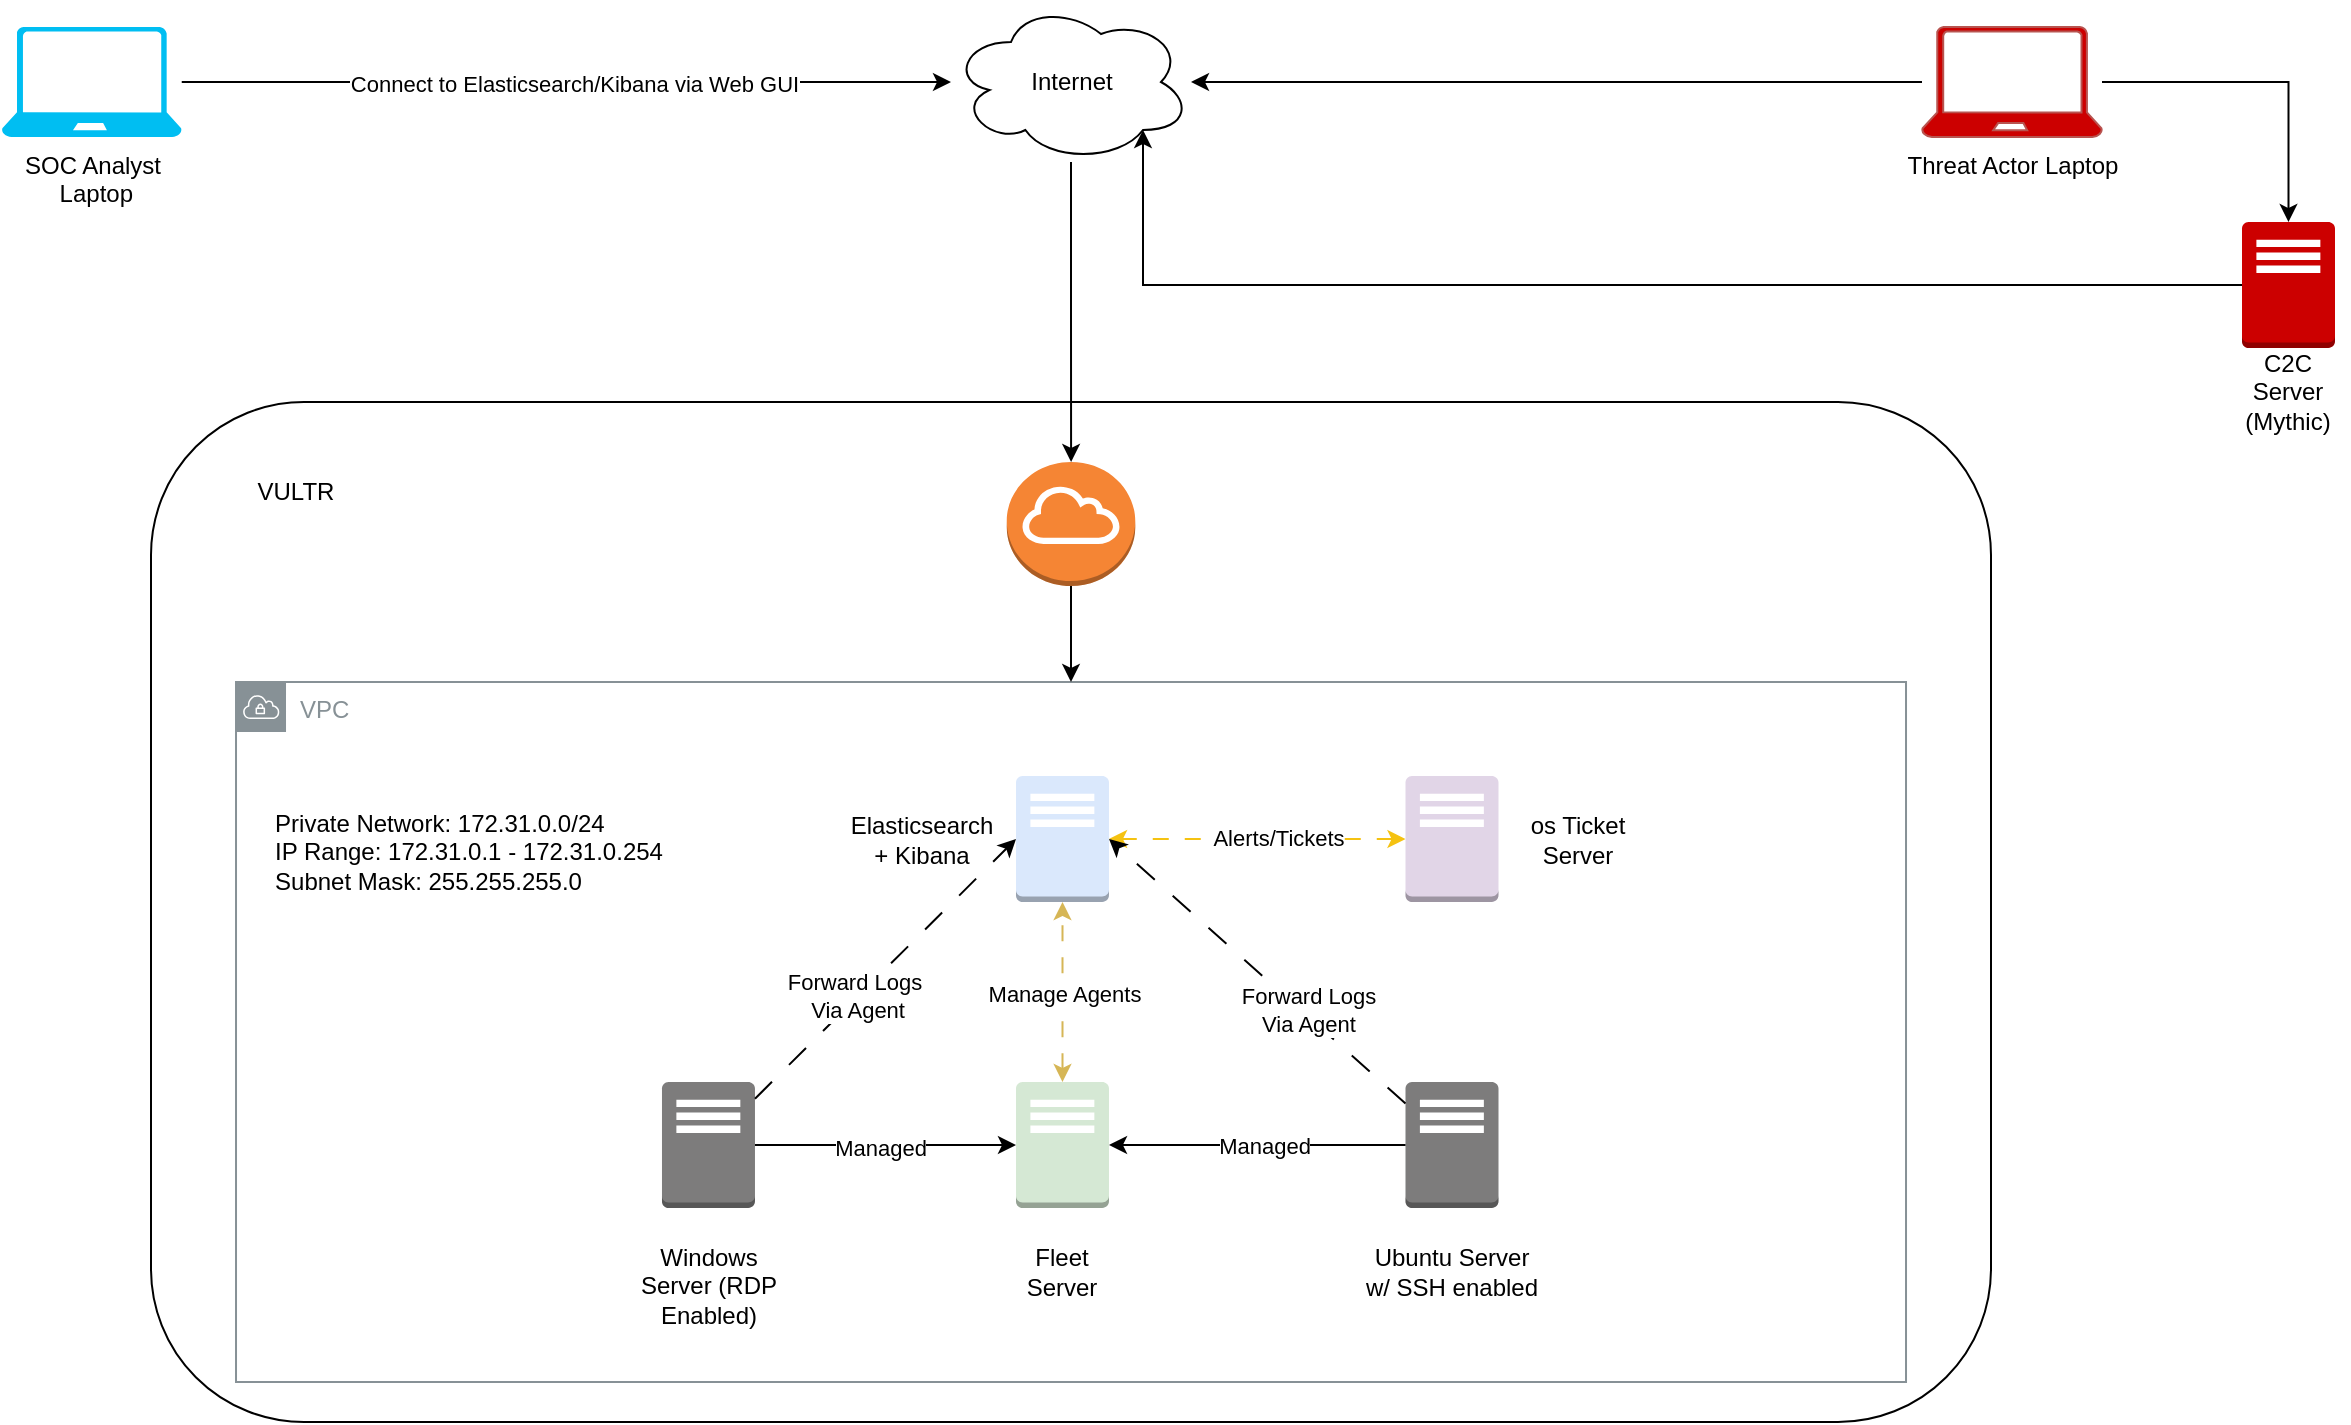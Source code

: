 <mxfile version="24.7.16">
  <diagram name="Page-1" id="AjCuswHZk_rQ_HJoOy0P">
    <mxGraphModel dx="2349" dy="1856" grid="1" gridSize="10" guides="1" tooltips="1" connect="1" arrows="1" fold="1" page="1" pageScale="1" pageWidth="850" pageHeight="1100" math="0" shadow="0">
      <root>
        <mxCell id="0" />
        <mxCell id="1" parent="0" />
        <mxCell id="LK1dqfED8tSf46WjywbH-8" value="" style="rounded=1;whiteSpace=wrap;html=1;" vertex="1" parent="1">
          <mxGeometry x="-55.5" width="920" height="510" as="geometry" />
        </mxCell>
        <mxCell id="LK1dqfED8tSf46WjywbH-2" value="" style="outlineConnect=0;dashed=0;verticalLabelPosition=bottom;verticalAlign=top;align=center;html=1;shape=mxgraph.aws3.traditional_server;fillColor=#dae8fc;strokeColor=#6c8ebf;" vertex="1" parent="1">
          <mxGeometry x="377" y="187" width="46.5" height="63" as="geometry" />
        </mxCell>
        <mxCell id="LK1dqfED8tSf46WjywbH-30" style="edgeStyle=orthogonalEdgeStyle;rounded=0;orthogonalLoop=1;jettySize=auto;html=1;startArrow=classic;startFill=1;fillColor=#fff2cc;strokeColor=#d6b656;dashed=1;dashPattern=8 8;" edge="1" parent="1" source="LK1dqfED8tSf46WjywbH-3" target="LK1dqfED8tSf46WjywbH-2">
          <mxGeometry relative="1" as="geometry" />
        </mxCell>
        <mxCell id="LK1dqfED8tSf46WjywbH-36" value="Manage Agents" style="edgeLabel;html=1;align=center;verticalAlign=middle;resizable=0;points=[];" vertex="1" connectable="0" parent="LK1dqfED8tSf46WjywbH-30">
          <mxGeometry x="-0.022" relative="1" as="geometry">
            <mxPoint as="offset" />
          </mxGeometry>
        </mxCell>
        <mxCell id="LK1dqfED8tSf46WjywbH-3" value="" style="outlineConnect=0;dashed=0;verticalLabelPosition=bottom;verticalAlign=top;align=center;html=1;shape=mxgraph.aws3.traditional_server;fillColor=#d5e8d4;strokeColor=#82b366;" vertex="1" parent="1">
          <mxGeometry x="377" y="340" width="46.5" height="63" as="geometry" />
        </mxCell>
        <mxCell id="LK1dqfED8tSf46WjywbH-4" value="" style="outlineConnect=0;dashed=0;verticalLabelPosition=bottom;verticalAlign=top;align=center;html=1;shape=mxgraph.aws3.traditional_server;fillColor=#7D7C7C;gradientColor=none;" vertex="1" parent="1">
          <mxGeometry x="571.75" y="340" width="46.5" height="63" as="geometry" />
        </mxCell>
        <mxCell id="LK1dqfED8tSf46WjywbH-5" value="" style="outlineConnect=0;dashed=0;verticalLabelPosition=bottom;verticalAlign=top;align=center;html=1;shape=mxgraph.aws3.traditional_server;fillColor=#CC0000;strokeColor=#CC0000;" vertex="1" parent="1">
          <mxGeometry x="990" y="-90" width="46.5" height="63" as="geometry" />
        </mxCell>
        <mxCell id="LK1dqfED8tSf46WjywbH-34" style="edgeStyle=orthogonalEdgeStyle;rounded=0;orthogonalLoop=1;jettySize=auto;html=1;strokeColor=#f5c211;dashed=1;dashPattern=8 8;startArrow=classic;startFill=1;" edge="1" parent="1" source="LK1dqfED8tSf46WjywbH-6" target="LK1dqfED8tSf46WjywbH-2">
          <mxGeometry relative="1" as="geometry" />
        </mxCell>
        <mxCell id="LK1dqfED8tSf46WjywbH-35" value="&lt;div&gt;Alerts/Tickets&lt;/div&gt;" style="edgeLabel;html=1;align=center;verticalAlign=middle;resizable=0;points=[];" vertex="1" connectable="0" parent="LK1dqfED8tSf46WjywbH-34">
          <mxGeometry x="-0.127" y="-1" relative="1" as="geometry">
            <mxPoint as="offset" />
          </mxGeometry>
        </mxCell>
        <mxCell id="LK1dqfED8tSf46WjywbH-6" value="" style="outlineConnect=0;dashed=0;verticalLabelPosition=bottom;verticalAlign=top;align=center;html=1;shape=mxgraph.aws3.traditional_server;fillColor=#e1d5e7;strokeColor=#9673a6;" vertex="1" parent="1">
          <mxGeometry x="571.75" y="187" width="46.5" height="63" as="geometry" />
        </mxCell>
        <mxCell id="LK1dqfED8tSf46WjywbH-10" value="&lt;div&gt;VULTR&lt;/div&gt;" style="text;strokeColor=none;align=center;fillColor=none;html=1;verticalAlign=middle;whiteSpace=wrap;rounded=0;" vertex="1" parent="1">
          <mxGeometry x="-12.99" y="30" width="60" height="30" as="geometry" />
        </mxCell>
        <mxCell id="LK1dqfED8tSf46WjywbH-11" value="&lt;div&gt;Elasticsearch + Kibana&lt;/div&gt;" style="text;strokeColor=none;align=center;fillColor=none;html=1;verticalAlign=middle;whiteSpace=wrap;rounded=0;" vertex="1" parent="1">
          <mxGeometry x="300" y="203.5" width="60" height="30" as="geometry" />
        </mxCell>
        <mxCell id="LK1dqfED8tSf46WjywbH-12" value="&lt;div&gt;Windows Server (RDP Enabled)&lt;/div&gt;" style="text;strokeColor=none;align=center;fillColor=none;html=1;verticalAlign=middle;whiteSpace=wrap;rounded=0;" vertex="1" parent="1">
          <mxGeometry x="179.87" y="427" width="86.75" height="30" as="geometry" />
        </mxCell>
        <mxCell id="LK1dqfED8tSf46WjywbH-13" value="Ubuntu Server w/ SSH enabled" style="text;strokeColor=none;align=center;fillColor=none;html=1;verticalAlign=middle;whiteSpace=wrap;rounded=0;" vertex="1" parent="1">
          <mxGeometry x="550" y="420" width="90" height="30" as="geometry" />
        </mxCell>
        <mxCell id="LK1dqfED8tSf46WjywbH-15" value="&lt;div&gt;Fleet Server&lt;/div&gt;" style="text;strokeColor=none;align=center;fillColor=none;html=1;verticalAlign=middle;whiteSpace=wrap;rounded=0;" vertex="1" parent="1">
          <mxGeometry x="370.25" y="420" width="60" height="30" as="geometry" />
        </mxCell>
        <mxCell id="LK1dqfED8tSf46WjywbH-16" value="&lt;div&gt;os Ticket Server&lt;/div&gt;" style="text;strokeColor=none;align=center;fillColor=none;html=1;verticalAlign=middle;whiteSpace=wrap;rounded=0;" vertex="1" parent="1">
          <mxGeometry x="627.75" y="203.5" width="60" height="30" as="geometry" />
        </mxCell>
        <mxCell id="LK1dqfED8tSf46WjywbH-17" value="&lt;div&gt;C2C Server&lt;/div&gt;&lt;div&gt;(Mythic)&lt;/div&gt;" style="text;strokeColor=none;align=center;fillColor=none;html=1;verticalAlign=middle;whiteSpace=wrap;rounded=0;" vertex="1" parent="1">
          <mxGeometry x="983.25" y="-20" width="60" height="30" as="geometry" />
        </mxCell>
        <mxCell id="LK1dqfED8tSf46WjywbH-22" value="&lt;div&gt;VPC&lt;/div&gt;" style="sketch=0;outlineConnect=0;gradientColor=none;html=1;whiteSpace=wrap;fontSize=12;fontStyle=0;shape=mxgraph.aws4.group;grIcon=mxgraph.aws4.group_vpc;strokeColor=#879196;fillColor=none;verticalAlign=top;align=left;spacingLeft=30;fontColor=#879196;dashed=0;" vertex="1" parent="1">
          <mxGeometry x="-12.99" y="140" width="835" height="350" as="geometry" />
        </mxCell>
        <mxCell id="LK1dqfED8tSf46WjywbH-27" value="" style="outlineConnect=0;dashed=0;verticalLabelPosition=bottom;verticalAlign=top;align=center;html=1;shape=mxgraph.aws3.traditional_server;fillColor=#7D7C7C;gradientColor=none;" vertex="1" parent="1">
          <mxGeometry x="199.99" y="340" width="46.5" height="63" as="geometry" />
        </mxCell>
        <mxCell id="LK1dqfED8tSf46WjywbH-37" style="rounded=0;orthogonalLoop=1;jettySize=auto;html=1;entryX=0;entryY=0.5;entryDx=0;entryDy=0;entryPerimeter=0;dashed=1;dashPattern=12 12;" edge="1" parent="1" source="LK1dqfED8tSf46WjywbH-27" target="LK1dqfED8tSf46WjywbH-2">
          <mxGeometry relative="1" as="geometry" />
        </mxCell>
        <mxCell id="LK1dqfED8tSf46WjywbH-39" value="&lt;div&gt;Forward Logs&lt;/div&gt;&lt;div&gt;&amp;nbsp;Via Agent&lt;/div&gt;" style="edgeLabel;html=1;align=center;verticalAlign=middle;resizable=0;points=[];" vertex="1" connectable="0" parent="LK1dqfED8tSf46WjywbH-37">
          <mxGeometry x="-0.21" y="1" relative="1" as="geometry">
            <mxPoint x="-1" as="offset" />
          </mxGeometry>
        </mxCell>
        <mxCell id="LK1dqfED8tSf46WjywbH-38" style="rounded=0;orthogonalLoop=1;jettySize=auto;html=1;entryX=1;entryY=0.5;entryDx=0;entryDy=0;entryPerimeter=0;dashed=1;dashPattern=12 12;" edge="1" parent="1" source="LK1dqfED8tSf46WjywbH-4" target="LK1dqfED8tSf46WjywbH-2">
          <mxGeometry relative="1" as="geometry" />
        </mxCell>
        <mxCell id="LK1dqfED8tSf46WjywbH-40" value="&lt;div&gt;Forward Logs&lt;/div&gt;&lt;div&gt;Via Agent&lt;/div&gt;" style="edgeLabel;html=1;align=center;verticalAlign=middle;resizable=0;points=[];" vertex="1" connectable="0" parent="LK1dqfED8tSf46WjywbH-38">
          <mxGeometry x="-0.314" y="-3" relative="1" as="geometry">
            <mxPoint as="offset" />
          </mxGeometry>
        </mxCell>
        <mxCell id="LK1dqfED8tSf46WjywbH-41" value="&lt;div align=&quot;left&quot;&gt;Private Network: 172.31.0.0/24&lt;/div&gt;&lt;div align=&quot;left&quot;&gt;IP Range: 172.31.0.1 - 172.31.0.254&lt;/div&gt;&lt;div align=&quot;left&quot;&gt;Subnet Mask: 255.255.255.0&lt;br&gt;&lt;/div&gt;" style="text;strokeColor=none;align=center;fillColor=none;html=1;verticalAlign=middle;whiteSpace=wrap;rounded=0;" vertex="1" parent="1">
          <mxGeometry x="-40.13" y="210" width="286.62" height="30" as="geometry" />
        </mxCell>
        <mxCell id="LK1dqfED8tSf46WjywbH-47" style="rounded=0;orthogonalLoop=1;jettySize=auto;html=1;" edge="1" parent="1" source="LK1dqfED8tSf46WjywbH-44" target="LK1dqfED8tSf46WjywbH-22">
          <mxGeometry relative="1" as="geometry" />
        </mxCell>
        <mxCell id="LK1dqfED8tSf46WjywbH-44" value="" style="outlineConnect=0;dashed=0;verticalLabelPosition=bottom;verticalAlign=top;align=center;html=1;shape=mxgraph.aws3.internet_gateway;fillColor=#F58534;gradientColor=none;" vertex="1" parent="1">
          <mxGeometry x="372.38" y="30" width="64.25" height="62" as="geometry" />
        </mxCell>
        <mxCell id="LK1dqfED8tSf46WjywbH-46" style="edgeStyle=orthogonalEdgeStyle;rounded=0;orthogonalLoop=1;jettySize=auto;html=1;" edge="1" parent="1" source="LK1dqfED8tSf46WjywbH-45" target="LK1dqfED8tSf46WjywbH-44">
          <mxGeometry relative="1" as="geometry" />
        </mxCell>
        <mxCell id="LK1dqfED8tSf46WjywbH-45" value="Internet" style="ellipse;shape=cloud;whiteSpace=wrap;html=1;" vertex="1" parent="1">
          <mxGeometry x="344.5" y="-200" width="120" height="80" as="geometry" />
        </mxCell>
        <mxCell id="LK1dqfED8tSf46WjywbH-50" style="edgeStyle=orthogonalEdgeStyle;rounded=0;orthogonalLoop=1;jettySize=auto;html=1;" edge="1" parent="1" source="LK1dqfED8tSf46WjywbH-49" target="LK1dqfED8tSf46WjywbH-45">
          <mxGeometry relative="1" as="geometry" />
        </mxCell>
        <mxCell id="LK1dqfED8tSf46WjywbH-53" value="Connect to Elasticsearch/Kibana via Web GUI" style="edgeLabel;html=1;align=center;verticalAlign=middle;resizable=0;points=[];" vertex="1" connectable="0" parent="LK1dqfED8tSf46WjywbH-50">
          <mxGeometry x="0.02" y="-1" relative="1" as="geometry">
            <mxPoint as="offset" />
          </mxGeometry>
        </mxCell>
        <mxCell id="LK1dqfED8tSf46WjywbH-49" value="&lt;div&gt;SOC Analyst&lt;/div&gt;&lt;div&gt;&amp;nbsp;Laptop&lt;/div&gt;" style="verticalLabelPosition=bottom;html=1;verticalAlign=top;align=center;strokeColor=none;fillColor=#00BEF2;shape=mxgraph.azure.laptop;pointerEvents=1;" vertex="1" parent="1">
          <mxGeometry x="-130.13" y="-187.5" width="90" height="55" as="geometry" />
        </mxCell>
        <mxCell id="LK1dqfED8tSf46WjywbH-52" value="" style="edgeStyle=orthogonalEdgeStyle;rounded=0;orthogonalLoop=1;jettySize=auto;html=1;" edge="1" parent="1" source="LK1dqfED8tSf46WjywbH-51" target="LK1dqfED8tSf46WjywbH-5">
          <mxGeometry relative="1" as="geometry" />
        </mxCell>
        <mxCell id="LK1dqfED8tSf46WjywbH-54" style="edgeStyle=orthogonalEdgeStyle;rounded=0;orthogonalLoop=1;jettySize=auto;html=1;" edge="1" parent="1" source="LK1dqfED8tSf46WjywbH-51" target="LK1dqfED8tSf46WjywbH-45">
          <mxGeometry relative="1" as="geometry" />
        </mxCell>
        <mxCell id="LK1dqfED8tSf46WjywbH-51" value="Threat Actor Laptop" style="verticalLabelPosition=bottom;html=1;verticalAlign=top;align=center;strokeColor=#b85450;fillColor=#CC0000;shape=mxgraph.azure.laptop;pointerEvents=1;" vertex="1" parent="1">
          <mxGeometry x="830" y="-187.5" width="90" height="55" as="geometry" />
        </mxCell>
        <mxCell id="LK1dqfED8tSf46WjywbH-55" style="edgeStyle=orthogonalEdgeStyle;rounded=0;orthogonalLoop=1;jettySize=auto;html=1;entryX=0.8;entryY=0.8;entryDx=0;entryDy=0;entryPerimeter=0;" edge="1" parent="1" source="LK1dqfED8tSf46WjywbH-5" target="LK1dqfED8tSf46WjywbH-45">
          <mxGeometry relative="1" as="geometry" />
        </mxCell>
        <mxCell id="LK1dqfED8tSf46WjywbH-61" style="rounded=0;orthogonalLoop=1;jettySize=auto;html=1;entryX=0;entryY=0.5;entryDx=0;entryDy=0;entryPerimeter=0;" edge="1" parent="1" source="LK1dqfED8tSf46WjywbH-27" target="LK1dqfED8tSf46WjywbH-3">
          <mxGeometry relative="1" as="geometry" />
        </mxCell>
        <mxCell id="LK1dqfED8tSf46WjywbH-66" value="Managed" style="edgeLabel;html=1;align=center;verticalAlign=middle;resizable=0;points=[];" vertex="1" connectable="0" parent="LK1dqfED8tSf46WjywbH-61">
          <mxGeometry x="-0.05" y="-1" relative="1" as="geometry">
            <mxPoint as="offset" />
          </mxGeometry>
        </mxCell>
        <mxCell id="LK1dqfED8tSf46WjywbH-67" style="edgeStyle=orthogonalEdgeStyle;rounded=0;orthogonalLoop=1;jettySize=auto;html=1;entryX=1;entryY=0.5;entryDx=0;entryDy=0;entryPerimeter=0;" edge="1" parent="1" source="LK1dqfED8tSf46WjywbH-4" target="LK1dqfED8tSf46WjywbH-3">
          <mxGeometry relative="1" as="geometry" />
        </mxCell>
        <mxCell id="LK1dqfED8tSf46WjywbH-68" value="Managed" style="edgeLabel;html=1;align=center;verticalAlign=middle;resizable=0;points=[];" vertex="1" connectable="0" parent="LK1dqfED8tSf46WjywbH-67">
          <mxGeometry x="-0.029" relative="1" as="geometry">
            <mxPoint x="1" as="offset" />
          </mxGeometry>
        </mxCell>
      </root>
    </mxGraphModel>
  </diagram>
</mxfile>
